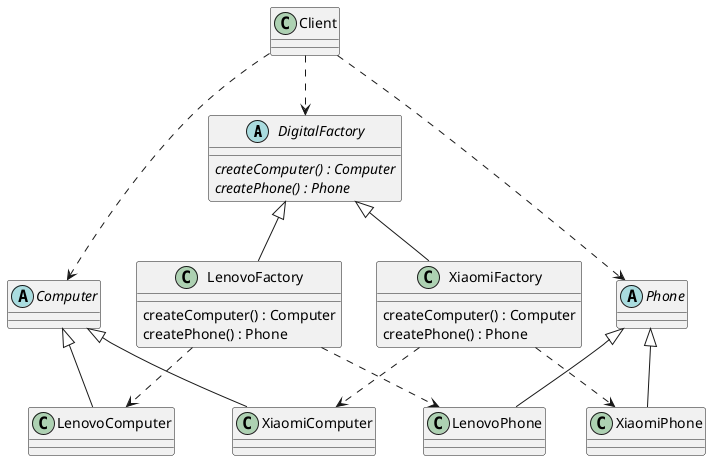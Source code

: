 设计模式 - 抽象对象
@startuml

abstract class DigitalFactory {
  {abstract} createComputer() : Computer
  {abstract} createPhone() : Phone
}
abstract class Computer
abstract class Phone
class LenovoFactory {
  createComputer() : Computer
  createPhone() : Phone
}
class XiaomiFactory {
  createComputer() : Computer
  createPhone() : Phone
}
class LenovoComputer
class LenovoPhone
class XiaomiComputer
class XiaomiPhone

Client ..> DigitalFactory
Client ..> Computer
Client ..> Phone

DigitalFactory <|-- LenovoFactory
DigitalFactory <|-- XiaomiFactory
Computer <|-- LenovoComputer
Computer <|-- XiaomiComputer
Phone <|-- LenovoPhone
Phone <|-- XiaomiPhone

LenovoFactory ..> LenovoComputer
LenovoFactory ..> LenovoPhone
XiaomiFactory ..> XiaomiComputer
XiaomiFactory ..> XiaomiPhone

@enduml  删掉这行可显示更多



abstract class AbstractFactory {
  {abstract} createProductA() : AbstractProductA
  {abstract} createProductB() : AbstractProductB
}
abstract class AbstractProductA
abstract class AbstractProductB
class ConcreteFactory1 {
  createProductA() : AbstractProductA
  createProductB() : AbstractProductB
}
class ConcreteFactory2 {
  createProductA() : AbstractProductA
  createProductB() : AbstractProductB
}
class ProductA1
class ProductA2
class ProductB1
class ProductB2
class Client

Client --> AbstractFactory
Client --> AbstractProductA
Client --> AbstractProductB

AbstractFactory <|-- ConcreteFactory1
AbstractFactory <|-- ConcreteFactory2
AbstractProductA <|-- ProductA1
AbstractProductA <|-- ProductA2
AbstractProductB <|-- ProductB1
AbstractProductB <|-- ProductB2

ConcreteFactory1 ..> ProductA1
ConcreteFactory1 ..> ProductB1
ConcreteFactory2 ..> ProductA2
ConcreteFactory2 ..> ProductB2

@enduml